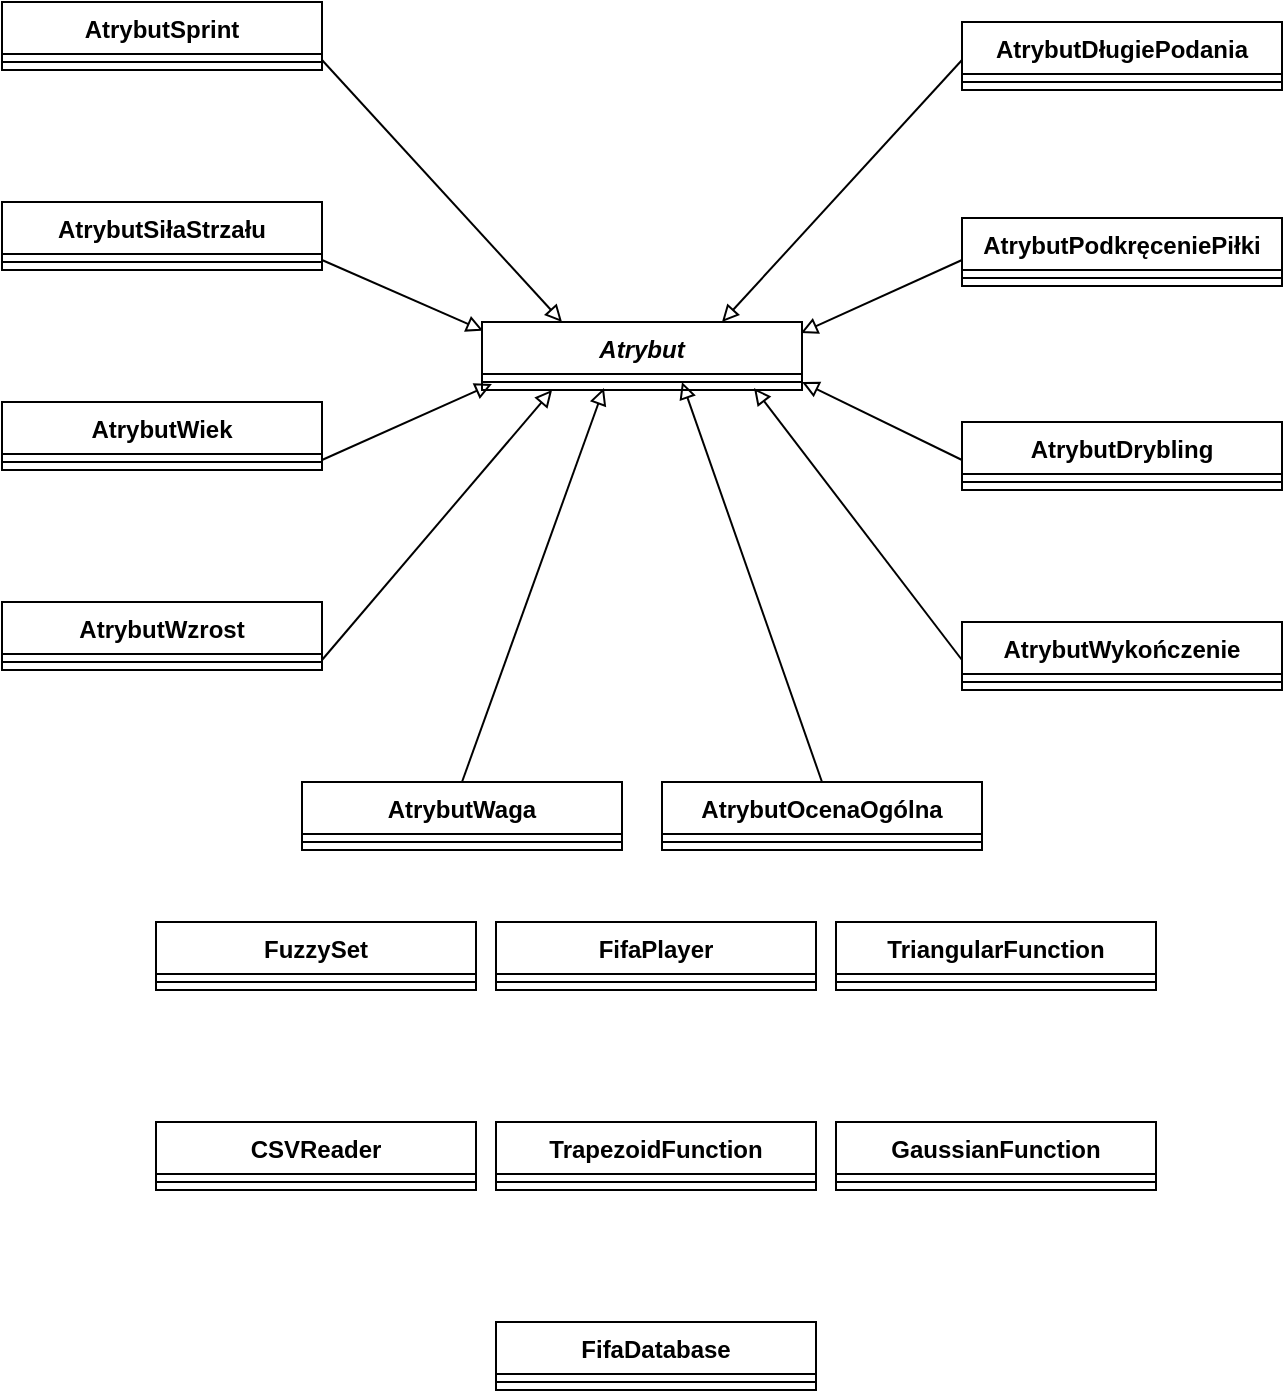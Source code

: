 <mxfile version="13.0.9"><diagram id="TwBwn96qKliMYuwjOizS" name="Page-1"><mxGraphModel dx="1422" dy="713" grid="1" gridSize="10" guides="1" tooltips="1" connect="1" arrows="1" fold="1" page="1" pageScale="1" pageWidth="827" pageHeight="1169" math="0" shadow="0"><root><mxCell id="0"/><mxCell id="1" parent="0"/><mxCell id="G99Rq-srtziQqkXx_Ckb-1" value="" style="endArrow=block;html=1;endFill=0;exitX=1;exitY=0.5;exitDx=0;exitDy=0;entryX=0.25;entryY=0;entryDx=0;entryDy=0;" edge="1" parent="1" target="G99Rq-srtziQqkXx_Ckb-43"><mxGeometry width="50" height="50" relative="1" as="geometry"><mxPoint x="190" y="119" as="sourcePoint"/><mxPoint x="289" y="360" as="targetPoint"/></mxGeometry></mxCell><mxCell id="G99Rq-srtziQqkXx_Ckb-2" value="" style="endArrow=block;html=1;endFill=0;exitX=1;exitY=0.5;exitDx=0;exitDy=0;entryX=0.004;entryY=0.128;entryDx=0;entryDy=0;entryPerimeter=0;" edge="1" parent="1" target="G99Rq-srtziQqkXx_Ckb-43"><mxGeometry width="50" height="50" relative="1" as="geometry"><mxPoint x="190" y="219" as="sourcePoint"/><mxPoint x="379" y="460" as="targetPoint"/></mxGeometry></mxCell><mxCell id="G99Rq-srtziQqkXx_Ckb-3" value="" style="endArrow=block;html=1;endFill=0;exitX=1;exitY=0.5;exitDx=0;exitDy=0;entryX=0.031;entryY=0.625;entryDx=0;entryDy=0;entryPerimeter=0;" edge="1" parent="1" target="G99Rq-srtziQqkXx_Ckb-45"><mxGeometry width="50" height="50" relative="1" as="geometry"><mxPoint x="190" y="319" as="sourcePoint"/><mxPoint x="270" y="289" as="targetPoint"/></mxGeometry></mxCell><mxCell id="G99Rq-srtziQqkXx_Ckb-4" value="" style="endArrow=block;html=1;endFill=0;exitX=1;exitY=0.5;exitDx=0;exitDy=0;entryX=0.219;entryY=1;entryDx=0;entryDy=0;entryPerimeter=0;" edge="1" parent="1" target="G99Rq-srtziQqkXx_Ckb-45"><mxGeometry width="50" height="50" relative="1" as="geometry"><mxPoint x="190" y="419" as="sourcePoint"/><mxPoint x="270" y="318.996" as="targetPoint"/></mxGeometry></mxCell><mxCell id="G99Rq-srtziQqkXx_Ckb-5" value="" style="endArrow=block;html=1;endFill=0;exitX=0.5;exitY=0;exitDx=0;exitDy=0;entryX=0.381;entryY=0.875;entryDx=0;entryDy=0;entryPerimeter=0;" edge="1" parent="1" source="G99Rq-srtziQqkXx_Ckb-47" target="G99Rq-srtziQqkXx_Ckb-45"><mxGeometry width="50" height="50" relative="1" as="geometry"><mxPoint x="310" y="560" as="sourcePoint"/><mxPoint x="340.08" y="338.002" as="targetPoint"/></mxGeometry></mxCell><mxCell id="G99Rq-srtziQqkXx_Ckb-6" value="" style="endArrow=block;html=1;endFill=0;entryX=0.75;entryY=0;entryDx=0;entryDy=0;exitX=0;exitY=0.5;exitDx=0;exitDy=0;" edge="1" parent="1" target="G99Rq-srtziQqkXx_Ckb-43"><mxGeometry width="50" height="50" relative="1" as="geometry"><mxPoint x="510" y="119" as="sourcePoint"/><mxPoint x="1140" y="331.498" as="targetPoint"/></mxGeometry></mxCell><mxCell id="G99Rq-srtziQqkXx_Ckb-7" value="" style="endArrow=block;html=1;endFill=0;exitX=0;exitY=0.5;exitDx=0;exitDy=0;entryX=0.996;entryY=0.162;entryDx=0;entryDy=0;entryPerimeter=0;" edge="1" parent="1" target="G99Rq-srtziQqkXx_Ckb-43"><mxGeometry width="50" height="50" relative="1" as="geometry"><mxPoint x="510" y="219" as="sourcePoint"/><mxPoint x="782.08" y="379.998" as="targetPoint"/></mxGeometry></mxCell><mxCell id="G99Rq-srtziQqkXx_Ckb-8" value="" style="endArrow=block;html=1;endFill=0;exitX=0;exitY=0.5;exitDx=0;exitDy=0;entryX=1;entryY=0.5;entryDx=0;entryDy=0;entryPerimeter=0;" edge="1" parent="1" target="G99Rq-srtziQqkXx_Ckb-45"><mxGeometry width="50" height="50" relative="1" as="geometry"><mxPoint x="510" y="319" as="sourcePoint"/><mxPoint x="430" y="289" as="targetPoint"/></mxGeometry></mxCell><mxCell id="G99Rq-srtziQqkXx_Ckb-9" value="" style="endArrow=block;html=1;endFill=0;exitX=0;exitY=0.5;exitDx=0;exitDy=0;entryX=0.85;entryY=0.875;entryDx=0;entryDy=0;entryPerimeter=0;" edge="1" parent="1" target="G99Rq-srtziQqkXx_Ckb-45"><mxGeometry width="50" height="50" relative="1" as="geometry"><mxPoint x="510" y="419" as="sourcePoint"/><mxPoint x="410" y="290" as="targetPoint"/></mxGeometry></mxCell><mxCell id="G99Rq-srtziQqkXx_Ckb-10" value="" style="endArrow=block;html=1;endFill=0;exitX=0.5;exitY=0;exitDx=0;exitDy=0;entryX=0.625;entryY=0.5;entryDx=0;entryDy=0;entryPerimeter=0;" edge="1" parent="1" source="G99Rq-srtziQqkXx_Ckb-51" target="G99Rq-srtziQqkXx_Ckb-45"><mxGeometry width="50" height="50" relative="1" as="geometry"><mxPoint x="380" y="513.01" as="sourcePoint"/><mxPoint x="377.2" y="336.988" as="targetPoint"/></mxGeometry></mxCell><mxCell id="G99Rq-srtziQqkXx_Ckb-43" value="Atrybut" style="swimlane;fontStyle=3;align=center;verticalAlign=top;childLayout=stackLayout;horizontal=1;startSize=26;horizontalStack=0;resizeParent=1;resizeParentMax=0;resizeLast=0;collapsible=1;marginBottom=0;" vertex="1" parent="1"><mxGeometry x="270" y="250" width="160" height="34" as="geometry"/></mxCell><mxCell id="G99Rq-srtziQqkXx_Ckb-45" value="" style="line;strokeWidth=1;fillColor=none;align=left;verticalAlign=middle;spacingTop=-1;spacingLeft=3;spacingRight=3;rotatable=0;labelPosition=right;points=[];portConstraint=eastwest;" vertex="1" parent="G99Rq-srtziQqkXx_Ckb-43"><mxGeometry y="26" width="160" height="8" as="geometry"/></mxCell><mxCell id="G99Rq-srtziQqkXx_Ckb-47" value="AtrybutWaga" style="swimlane;fontStyle=1;align=center;verticalAlign=top;childLayout=stackLayout;horizontal=1;startSize=26;horizontalStack=0;resizeParent=1;resizeParentMax=0;resizeLast=0;collapsible=1;marginBottom=0;" vertex="1" parent="1"><mxGeometry x="180" y="480" width="160" height="34" as="geometry"/></mxCell><mxCell id="G99Rq-srtziQqkXx_Ckb-49" value="" style="line;strokeWidth=1;fillColor=none;align=left;verticalAlign=middle;spacingTop=-1;spacingLeft=3;spacingRight=3;rotatable=0;labelPosition=right;points=[];portConstraint=eastwest;" vertex="1" parent="G99Rq-srtziQqkXx_Ckb-47"><mxGeometry y="26" width="160" height="8" as="geometry"/></mxCell><mxCell id="G99Rq-srtziQqkXx_Ckb-51" value="AtrybutOcenaOgólna" style="swimlane;fontStyle=1;align=center;verticalAlign=top;childLayout=stackLayout;horizontal=1;startSize=26;horizontalStack=0;resizeParent=1;resizeParentMax=0;resizeLast=0;collapsible=1;marginBottom=0;" vertex="1" parent="1"><mxGeometry x="360" y="480" width="160" height="34" as="geometry"/></mxCell><mxCell id="G99Rq-srtziQqkXx_Ckb-53" value="" style="line;strokeWidth=1;fillColor=none;align=left;verticalAlign=middle;spacingTop=-1;spacingLeft=3;spacingRight=3;rotatable=0;labelPosition=right;points=[];portConstraint=eastwest;" vertex="1" parent="G99Rq-srtziQqkXx_Ckb-51"><mxGeometry y="26" width="160" height="8" as="geometry"/></mxCell><mxCell id="G99Rq-srtziQqkXx_Ckb-23" value="AtrybutDługiePodania" style="swimlane;fontStyle=1;align=center;verticalAlign=top;childLayout=stackLayout;horizontal=1;startSize=26;horizontalStack=0;resizeParent=1;resizeParentMax=0;resizeLast=0;collapsible=1;marginBottom=0;" vertex="1" parent="1"><mxGeometry x="510" y="100" width="160" height="34" as="geometry"/></mxCell><mxCell id="G99Rq-srtziQqkXx_Ckb-25" value="" style="line;strokeWidth=1;fillColor=none;align=left;verticalAlign=middle;spacingTop=-1;spacingLeft=3;spacingRight=3;rotatable=0;labelPosition=right;points=[];portConstraint=eastwest;" vertex="1" parent="G99Rq-srtziQqkXx_Ckb-23"><mxGeometry y="26" width="160" height="8" as="geometry"/></mxCell><mxCell id="G99Rq-srtziQqkXx_Ckb-35" value="AtrybutSprint" style="swimlane;fontStyle=1;align=center;verticalAlign=top;childLayout=stackLayout;horizontal=1;startSize=26;horizontalStack=0;resizeParent=1;resizeParentMax=0;resizeLast=0;collapsible=1;marginBottom=0;" vertex="1" parent="1"><mxGeometry x="30" y="90" width="160" height="34" as="geometry"/></mxCell><mxCell id="G99Rq-srtziQqkXx_Ckb-37" value="" style="line;strokeWidth=1;fillColor=none;align=left;verticalAlign=middle;spacingTop=-1;spacingLeft=3;spacingRight=3;rotatable=0;labelPosition=right;points=[];portConstraint=eastwest;" vertex="1" parent="G99Rq-srtziQqkXx_Ckb-35"><mxGeometry y="26" width="160" height="8" as="geometry"/></mxCell><mxCell id="G99Rq-srtziQqkXx_Ckb-11" value="AtrybutDrybling" style="swimlane;fontStyle=1;align=center;verticalAlign=top;childLayout=stackLayout;horizontal=1;startSize=26;horizontalStack=0;resizeParent=1;resizeParentMax=0;resizeLast=0;collapsible=1;marginBottom=0;" vertex="1" parent="1"><mxGeometry x="510" y="300" width="160" height="34" as="geometry"/></mxCell><mxCell id="G99Rq-srtziQqkXx_Ckb-13" value="" style="line;strokeWidth=1;fillColor=none;align=left;verticalAlign=middle;spacingTop=-1;spacingLeft=3;spacingRight=3;rotatable=0;labelPosition=right;points=[];portConstraint=eastwest;" vertex="1" parent="G99Rq-srtziQqkXx_Ckb-11"><mxGeometry y="26" width="160" height="8" as="geometry"/></mxCell><mxCell id="G99Rq-srtziQqkXx_Ckb-19" value="AtrybutPodkręceniePiłki" style="swimlane;fontStyle=1;align=center;verticalAlign=top;childLayout=stackLayout;horizontal=1;startSize=26;horizontalStack=0;resizeParent=1;resizeParentMax=0;resizeLast=0;collapsible=1;marginBottom=0;" vertex="1" parent="1"><mxGeometry x="510" y="198" width="160" height="34" as="geometry"/></mxCell><mxCell id="G99Rq-srtziQqkXx_Ckb-21" value="" style="line;strokeWidth=1;fillColor=none;align=left;verticalAlign=middle;spacingTop=-1;spacingLeft=3;spacingRight=3;rotatable=0;labelPosition=right;points=[];portConstraint=eastwest;" vertex="1" parent="G99Rq-srtziQqkXx_Ckb-19"><mxGeometry y="26" width="160" height="8" as="geometry"/></mxCell><mxCell id="G99Rq-srtziQqkXx_Ckb-31" value="AtrybutSiłaStrzału" style="swimlane;fontStyle=1;align=center;verticalAlign=top;childLayout=stackLayout;horizontal=1;startSize=26;horizontalStack=0;resizeParent=1;resizeParentMax=0;resizeLast=0;collapsible=1;marginBottom=0;" vertex="1" parent="1"><mxGeometry x="30" y="190" width="160" height="34" as="geometry"/></mxCell><mxCell id="G99Rq-srtziQqkXx_Ckb-33" value="" style="line;strokeWidth=1;fillColor=none;align=left;verticalAlign=middle;spacingTop=-1;spacingLeft=3;spacingRight=3;rotatable=0;labelPosition=right;points=[];portConstraint=eastwest;" vertex="1" parent="G99Rq-srtziQqkXx_Ckb-31"><mxGeometry y="26" width="160" height="8" as="geometry"/></mxCell><mxCell id="G99Rq-srtziQqkXx_Ckb-27" value="AtrybutWiek" style="swimlane;fontStyle=1;align=center;verticalAlign=top;childLayout=stackLayout;horizontal=1;startSize=26;horizontalStack=0;resizeParent=1;resizeParentMax=0;resizeLast=0;collapsible=1;marginBottom=0;" vertex="1" parent="1"><mxGeometry x="30" y="290" width="160" height="34" as="geometry"/></mxCell><mxCell id="G99Rq-srtziQqkXx_Ckb-29" value="" style="line;strokeWidth=1;fillColor=none;align=left;verticalAlign=middle;spacingTop=-1;spacingLeft=3;spacingRight=3;rotatable=0;labelPosition=right;points=[];portConstraint=eastwest;" vertex="1" parent="G99Rq-srtziQqkXx_Ckb-27"><mxGeometry y="26" width="160" height="8" as="geometry"/></mxCell><mxCell id="G99Rq-srtziQqkXx_Ckb-39" value="AtrybutWzrost" style="swimlane;fontStyle=1;align=center;verticalAlign=top;childLayout=stackLayout;horizontal=1;startSize=26;horizontalStack=0;resizeParent=1;resizeParentMax=0;resizeLast=0;collapsible=1;marginBottom=0;" vertex="1" parent="1"><mxGeometry x="30" y="390" width="160" height="34" as="geometry"/></mxCell><mxCell id="G99Rq-srtziQqkXx_Ckb-41" value="" style="line;strokeWidth=1;fillColor=none;align=left;verticalAlign=middle;spacingTop=-1;spacingLeft=3;spacingRight=3;rotatable=0;labelPosition=right;points=[];portConstraint=eastwest;" vertex="1" parent="G99Rq-srtziQqkXx_Ckb-39"><mxGeometry y="26" width="160" height="8" as="geometry"/></mxCell><mxCell id="G99Rq-srtziQqkXx_Ckb-15" value="AtrybutWykończenie" style="swimlane;fontStyle=1;align=center;verticalAlign=top;childLayout=stackLayout;horizontal=1;startSize=26;horizontalStack=0;resizeParent=1;resizeParentMax=0;resizeLast=0;collapsible=1;marginBottom=0;" vertex="1" parent="1"><mxGeometry x="510" y="400" width="160" height="34" as="geometry"/></mxCell><mxCell id="G99Rq-srtziQqkXx_Ckb-17" value="" style="line;strokeWidth=1;fillColor=none;align=left;verticalAlign=middle;spacingTop=-1;spacingLeft=3;spacingRight=3;rotatable=0;labelPosition=right;points=[];portConstraint=eastwest;" vertex="1" parent="G99Rq-srtziQqkXx_Ckb-15"><mxGeometry y="26" width="160" height="8" as="geometry"/></mxCell><mxCell id="G99Rq-srtziQqkXx_Ckb-55" value="FuzzySet" style="swimlane;fontStyle=1;align=center;verticalAlign=top;childLayout=stackLayout;horizontal=1;startSize=26;horizontalStack=0;resizeParent=1;resizeParentMax=0;resizeLast=0;collapsible=1;marginBottom=0;" vertex="1" parent="1"><mxGeometry x="107" y="550" width="160" height="34" as="geometry"/></mxCell><mxCell id="G99Rq-srtziQqkXx_Ckb-57" value="" style="line;strokeWidth=1;fillColor=none;align=left;verticalAlign=middle;spacingTop=-1;spacingLeft=3;spacingRight=3;rotatable=0;labelPosition=right;points=[];portConstraint=eastwest;" vertex="1" parent="G99Rq-srtziQqkXx_Ckb-55"><mxGeometry y="26" width="160" height="8" as="geometry"/></mxCell><mxCell id="G99Rq-srtziQqkXx_Ckb-59" value="FifaPlayer" style="swimlane;fontStyle=1;align=center;verticalAlign=top;childLayout=stackLayout;horizontal=1;startSize=26;horizontalStack=0;resizeParent=1;resizeParentMax=0;resizeLast=0;collapsible=1;marginBottom=0;" vertex="1" parent="1"><mxGeometry x="277" y="550" width="160" height="34" as="geometry"/></mxCell><mxCell id="G99Rq-srtziQqkXx_Ckb-61" value="" style="line;strokeWidth=1;fillColor=none;align=left;verticalAlign=middle;spacingTop=-1;spacingLeft=3;spacingRight=3;rotatable=0;labelPosition=right;points=[];portConstraint=eastwest;" vertex="1" parent="G99Rq-srtziQqkXx_Ckb-59"><mxGeometry y="26" width="160" height="8" as="geometry"/></mxCell><mxCell id="G99Rq-srtziQqkXx_Ckb-63" value="TriangularFunction" style="swimlane;fontStyle=1;align=center;verticalAlign=top;childLayout=stackLayout;horizontal=1;startSize=26;horizontalStack=0;resizeParent=1;resizeParentMax=0;resizeLast=0;collapsible=1;marginBottom=0;" vertex="1" parent="1"><mxGeometry x="447" y="550" width="160" height="34" as="geometry"/></mxCell><mxCell id="G99Rq-srtziQqkXx_Ckb-65" value="" style="line;strokeWidth=1;fillColor=none;align=left;verticalAlign=middle;spacingTop=-1;spacingLeft=3;spacingRight=3;rotatable=0;labelPosition=right;points=[];portConstraint=eastwest;" vertex="1" parent="G99Rq-srtziQqkXx_Ckb-63"><mxGeometry y="26" width="160" height="8" as="geometry"/></mxCell><mxCell id="G99Rq-srtziQqkXx_Ckb-67" value="CSVReader" style="swimlane;fontStyle=1;align=center;verticalAlign=top;childLayout=stackLayout;horizontal=1;startSize=26;horizontalStack=0;resizeParent=1;resizeParentMax=0;resizeLast=0;collapsible=1;marginBottom=0;" vertex="1" parent="1"><mxGeometry x="107" y="650" width="160" height="34" as="geometry"/></mxCell><mxCell id="G99Rq-srtziQqkXx_Ckb-69" value="" style="line;strokeWidth=1;fillColor=none;align=left;verticalAlign=middle;spacingTop=-1;spacingLeft=3;spacingRight=3;rotatable=0;labelPosition=right;points=[];portConstraint=eastwest;" vertex="1" parent="G99Rq-srtziQqkXx_Ckb-67"><mxGeometry y="26" width="160" height="8" as="geometry"/></mxCell><mxCell id="G99Rq-srtziQqkXx_Ckb-71" value="TrapezoidFunction" style="swimlane;fontStyle=1;align=center;verticalAlign=top;childLayout=stackLayout;horizontal=1;startSize=26;horizontalStack=0;resizeParent=1;resizeParentMax=0;resizeLast=0;collapsible=1;marginBottom=0;" vertex="1" parent="1"><mxGeometry x="277" y="650" width="160" height="34" as="geometry"/></mxCell><mxCell id="G99Rq-srtziQqkXx_Ckb-73" value="" style="line;strokeWidth=1;fillColor=none;align=left;verticalAlign=middle;spacingTop=-1;spacingLeft=3;spacingRight=3;rotatable=0;labelPosition=right;points=[];portConstraint=eastwest;" vertex="1" parent="G99Rq-srtziQqkXx_Ckb-71"><mxGeometry y="26" width="160" height="8" as="geometry"/></mxCell><mxCell id="G99Rq-srtziQqkXx_Ckb-75" value="FifaDatabase" style="swimlane;fontStyle=1;align=center;verticalAlign=top;childLayout=stackLayout;horizontal=1;startSize=26;horizontalStack=0;resizeParent=1;resizeParentMax=0;resizeLast=0;collapsible=1;marginBottom=0;" vertex="1" parent="1"><mxGeometry x="277" y="750" width="160" height="34" as="geometry"/></mxCell><mxCell id="G99Rq-srtziQqkXx_Ckb-77" value="" style="line;strokeWidth=1;fillColor=none;align=left;verticalAlign=middle;spacingTop=-1;spacingLeft=3;spacingRight=3;rotatable=0;labelPosition=right;points=[];portConstraint=eastwest;" vertex="1" parent="G99Rq-srtziQqkXx_Ckb-75"><mxGeometry y="26" width="160" height="8" as="geometry"/></mxCell><mxCell id="G99Rq-srtziQqkXx_Ckb-79" value="GaussianFunction" style="swimlane;fontStyle=1;align=center;verticalAlign=top;childLayout=stackLayout;horizontal=1;startSize=26;horizontalStack=0;resizeParent=1;resizeParentMax=0;resizeLast=0;collapsible=1;marginBottom=0;" vertex="1" parent="1"><mxGeometry x="447" y="650" width="160" height="34" as="geometry"/></mxCell><mxCell id="G99Rq-srtziQqkXx_Ckb-81" value="" style="line;strokeWidth=1;fillColor=none;align=left;verticalAlign=middle;spacingTop=-1;spacingLeft=3;spacingRight=3;rotatable=0;labelPosition=right;points=[];portConstraint=eastwest;" vertex="1" parent="G99Rq-srtziQqkXx_Ckb-79"><mxGeometry y="26" width="160" height="8" as="geometry"/></mxCell></root></mxGraphModel></diagram></mxfile>